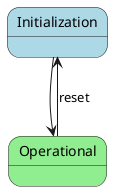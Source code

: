 @startuml

state "Initialization" as I #LightBlue
state "Operational" as O #LightGreen

I --> O
O --> I: reset

@enduml